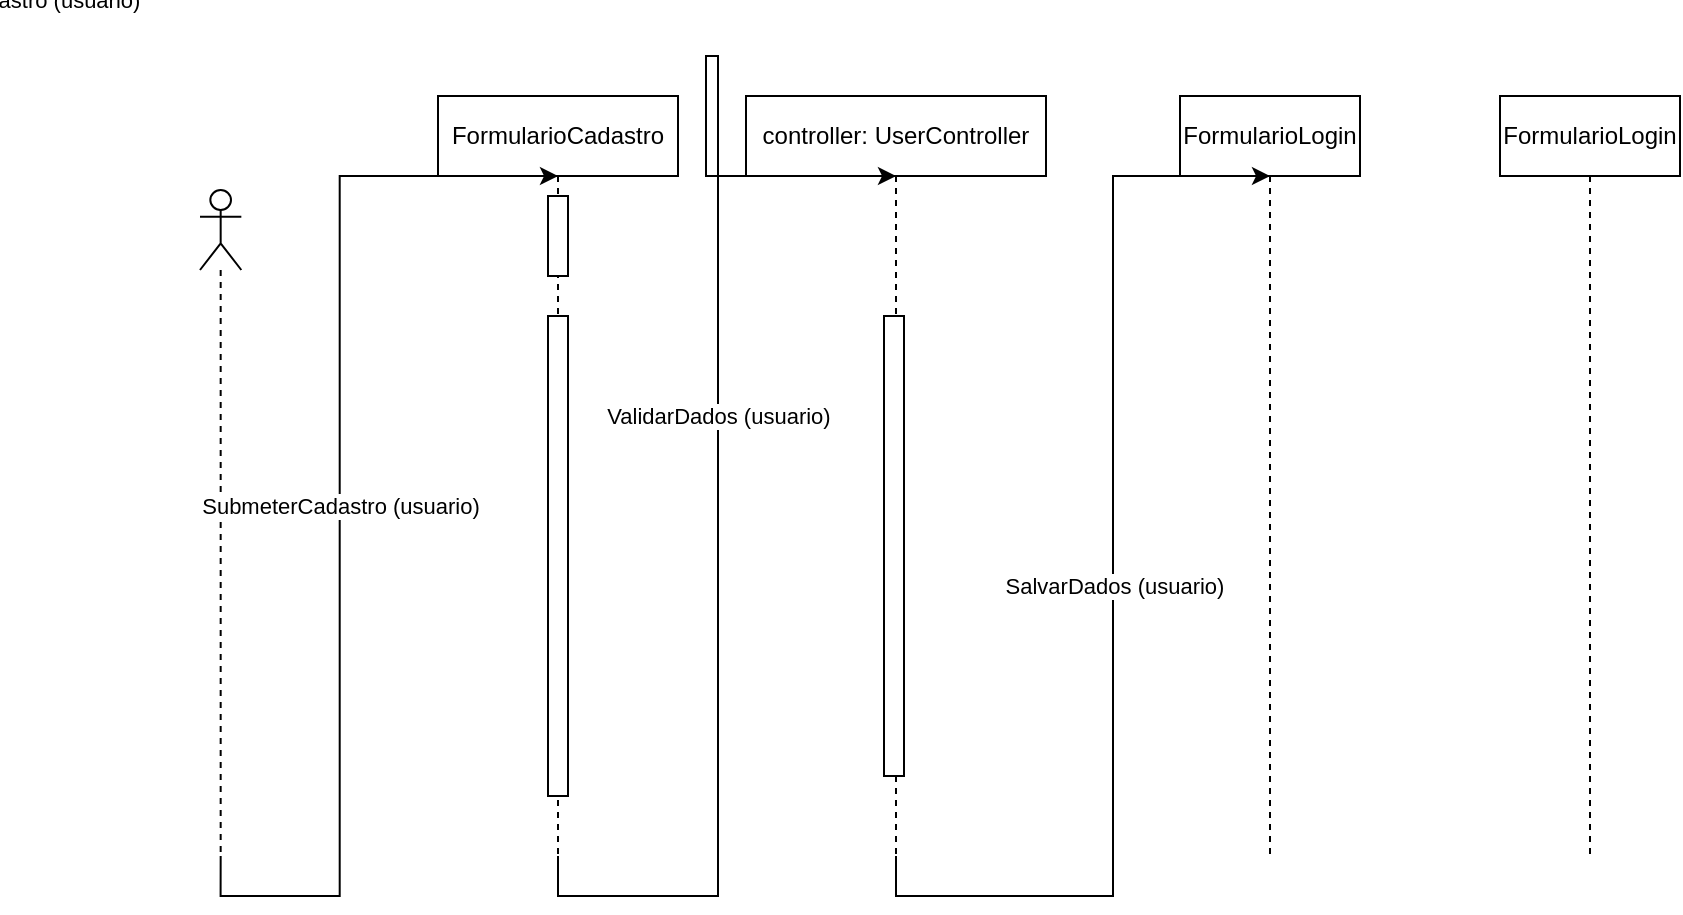 <mxfile version="24.7.16">
  <diagram name="Página-1" id="cRvJWgjH9a_eANFPLsf2">
    <mxGraphModel dx="1195" dy="643" grid="1" gridSize="10" guides="1" tooltips="1" connect="1" arrows="1" fold="1" page="1" pageScale="1" pageWidth="827" pageHeight="1169" math="0" shadow="0">
      <root>
        <mxCell id="0" />
        <mxCell id="1" parent="0" />
        <mxCell id="HJ4UDJNiVAxJ64FodoB1-8" value="" style="shape=umlLifeline;perimeter=lifelinePerimeter;whiteSpace=wrap;html=1;container=1;dropTarget=0;collapsible=0;recursiveResize=0;outlineConnect=0;portConstraint=eastwest;newEdgeStyle={'curved':0,'rounded':0};participant=umlActor;" vertex="1" parent="1">
          <mxGeometry x="30" y="87" width="20.67" height="333" as="geometry" />
        </mxCell>
        <mxCell id="HJ4UDJNiVAxJ64FodoB1-9" value="FormularioCadastro" style="shape=umlLifeline;perimeter=lifelinePerimeter;whiteSpace=wrap;html=1;container=1;dropTarget=0;collapsible=0;recursiveResize=0;outlineConnect=0;portConstraint=eastwest;newEdgeStyle={'curved':0,'rounded':0};" vertex="1" parent="1">
          <mxGeometry x="149" y="40" width="120" height="380" as="geometry" />
        </mxCell>
        <mxCell id="HJ4UDJNiVAxJ64FodoB1-16" value="" style="html=1;points=[[0,0,0,0,5],[0,1,0,0,-5],[1,0,0,0,5],[1,1,0,0,-5]];perimeter=orthogonalPerimeter;outlineConnect=0;targetShapes=umlLifeline;portConstraint=eastwest;newEdgeStyle={'curved':0,'rounded':0};" vertex="1" parent="HJ4UDJNiVAxJ64FodoB1-9">
          <mxGeometry x="55" y="110" width="10" height="240" as="geometry" />
        </mxCell>
        <mxCell id="HJ4UDJNiVAxJ64FodoB1-19" value="" style="html=1;points=[[0,0,0,0,5],[0,1,0,0,-5],[1,0,0,0,5],[1,1,0,0,-5]];perimeter=orthogonalPerimeter;outlineConnect=0;targetShapes=umlLifeline;portConstraint=eastwest;newEdgeStyle={'curved':0,'rounded':0};" vertex="1" parent="HJ4UDJNiVAxJ64FodoB1-9">
          <mxGeometry x="55" y="50" width="10" height="40" as="geometry" />
        </mxCell>
        <mxCell id="HJ4UDJNiVAxJ64FodoB1-10" value="controller: UserController" style="shape=umlLifeline;perimeter=lifelinePerimeter;whiteSpace=wrap;html=1;container=1;dropTarget=0;collapsible=0;recursiveResize=0;outlineConnect=0;portConstraint=eastwest;newEdgeStyle={'curved':0,'rounded':0};" vertex="1" parent="1">
          <mxGeometry x="303" y="40" width="150" height="380" as="geometry" />
        </mxCell>
        <mxCell id="HJ4UDJNiVAxJ64FodoB1-24" value="" style="html=1;points=[[0,0,0,0,5],[0,1,0,0,-5],[1,0,0,0,5],[1,1,0,0,-5]];perimeter=orthogonalPerimeter;outlineConnect=0;targetShapes=umlLifeline;portConstraint=eastwest;newEdgeStyle={'curved':0,'rounded':0};" vertex="1" parent="HJ4UDJNiVAxJ64FodoB1-10">
          <mxGeometry x="69" y="110" width="10" height="230" as="geometry" />
        </mxCell>
        <mxCell id="HJ4UDJNiVAxJ64FodoB1-11" value="FormularioLogin" style="shape=umlLifeline;perimeter=lifelinePerimeter;whiteSpace=wrap;html=1;container=1;dropTarget=0;collapsible=0;recursiveResize=0;outlineConnect=0;portConstraint=eastwest;newEdgeStyle={'curved':0,'rounded':0};" vertex="1" parent="1">
          <mxGeometry x="520" y="40" width="90" height="380" as="geometry" />
        </mxCell>
        <mxCell id="HJ4UDJNiVAxJ64FodoB1-12" value="FormularioLogin" style="shape=umlLifeline;perimeter=lifelinePerimeter;whiteSpace=wrap;html=1;container=1;dropTarget=0;collapsible=0;recursiveResize=0;outlineConnect=0;portConstraint=eastwest;newEdgeStyle={'curved':0,'rounded':0};" vertex="1" parent="1">
          <mxGeometry x="680" y="40" width="90" height="380" as="geometry" />
        </mxCell>
        <mxCell id="HJ4UDJNiVAxJ64FodoB1-17" value="SubmeterCadastro (usuario)" style="edgeStyle=orthogonalEdgeStyle;rounded=0;orthogonalLoop=1;jettySize=auto;html=1;exitX=0.5;exitY=1;exitDx=0;exitDy=0;entryX=0.5;entryY=0;entryDx=0;entryDy=0;" edge="1" parent="1" source="HJ4UDJNiVAxJ64FodoB1-8" target="HJ4UDJNiVAxJ64FodoB1-9">
          <mxGeometry relative="1" as="geometry" />
        </mxCell>
        <mxCell id="HJ4UDJNiVAxJ64FodoB1-18" value="ValidarDados (usuario)" style="edgeStyle=orthogonalEdgeStyle;rounded=0;orthogonalLoop=1;jettySize=auto;html=1;exitX=0.5;exitY=1;exitDx=0;exitDy=0;entryX=0.5;entryY=0;entryDx=0;entryDy=0;" edge="1" parent="1" source="HJ4UDJNiVAxJ64FodoB1-9" target="HJ4UDJNiVAxJ64FodoB1-10">
          <mxGeometry relative="1" as="geometry" />
        </mxCell>
        <mxCell id="HJ4UDJNiVAxJ64FodoB1-20" value="SalvarDados (usuario)" style="edgeStyle=orthogonalEdgeStyle;rounded=0;orthogonalLoop=1;jettySize=auto;html=1;exitX=0.5;exitY=1;exitDx=0;exitDy=0;entryX=0.5;entryY=0;entryDx=0;entryDy=0;" edge="1" parent="1" source="HJ4UDJNiVAxJ64FodoB1-10" target="HJ4UDJNiVAxJ64FodoB1-11">
          <mxGeometry relative="1" as="geometry" />
        </mxCell>
        <mxCell id="HJ4UDJNiVAxJ64FodoB1-21" value="ConfirmarCadastro (usuario)" style="edgeStyle=orthogonalEdgeStyle;rounded=0;orthogonalLoop=1;jettySize=auto;html=1;exitX=0.5;exitY=1;exitDx=0;exitDy=0;entryX=0.5;entryY=0;entryDx=0;entryDy=0;" edge="1" parent="1" source="HJ4UDJNiVAxJ64FodoB1-11" target="HJ4UDJNiVAxJ64FodoB1-12">
          <mxGeometry relative="
